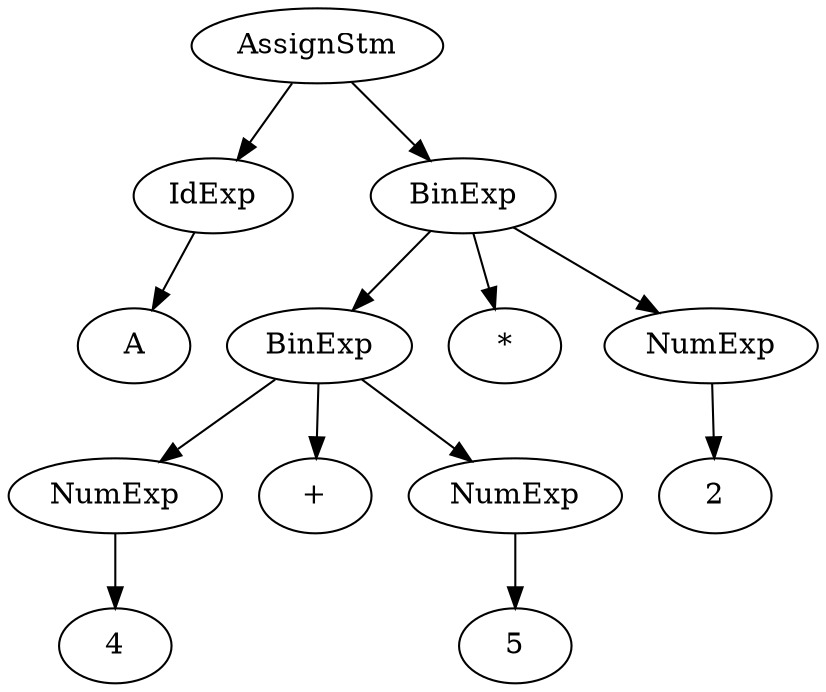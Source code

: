 digraph my_graph {
105578886131536;
105578886131536[label = "AssignStm"];
105578886131536->105570296192976
105570296192976[label = "IdExp"];
105570296192976->105570296192984;
105570296192984[label = "A"];
105578886131536->105578886131584;
105578886131584[label = "BinExp"];
105578886131584->105578886131632;
105578886131632[label = "BinExp"];
105578886131632->105570296192944
105570296192944[label = "NumExp"];
105570296192944->105570296192952;
105570296192952[label = "4"];
105578886131632->105578886131656;
105578886131656[label = "+" ];
105578886131632->105570296192912
105570296192912[label = "NumExp"];
105570296192912->105570296192920;
105570296192920[label = "5"];
105578886131584->105578886131608;
105578886131608[label = "*" ];
105578886131584->105570296192880
105570296192880[label = "NumExp"];
105570296192880->105570296192888;
105570296192888[label = "2"];

}